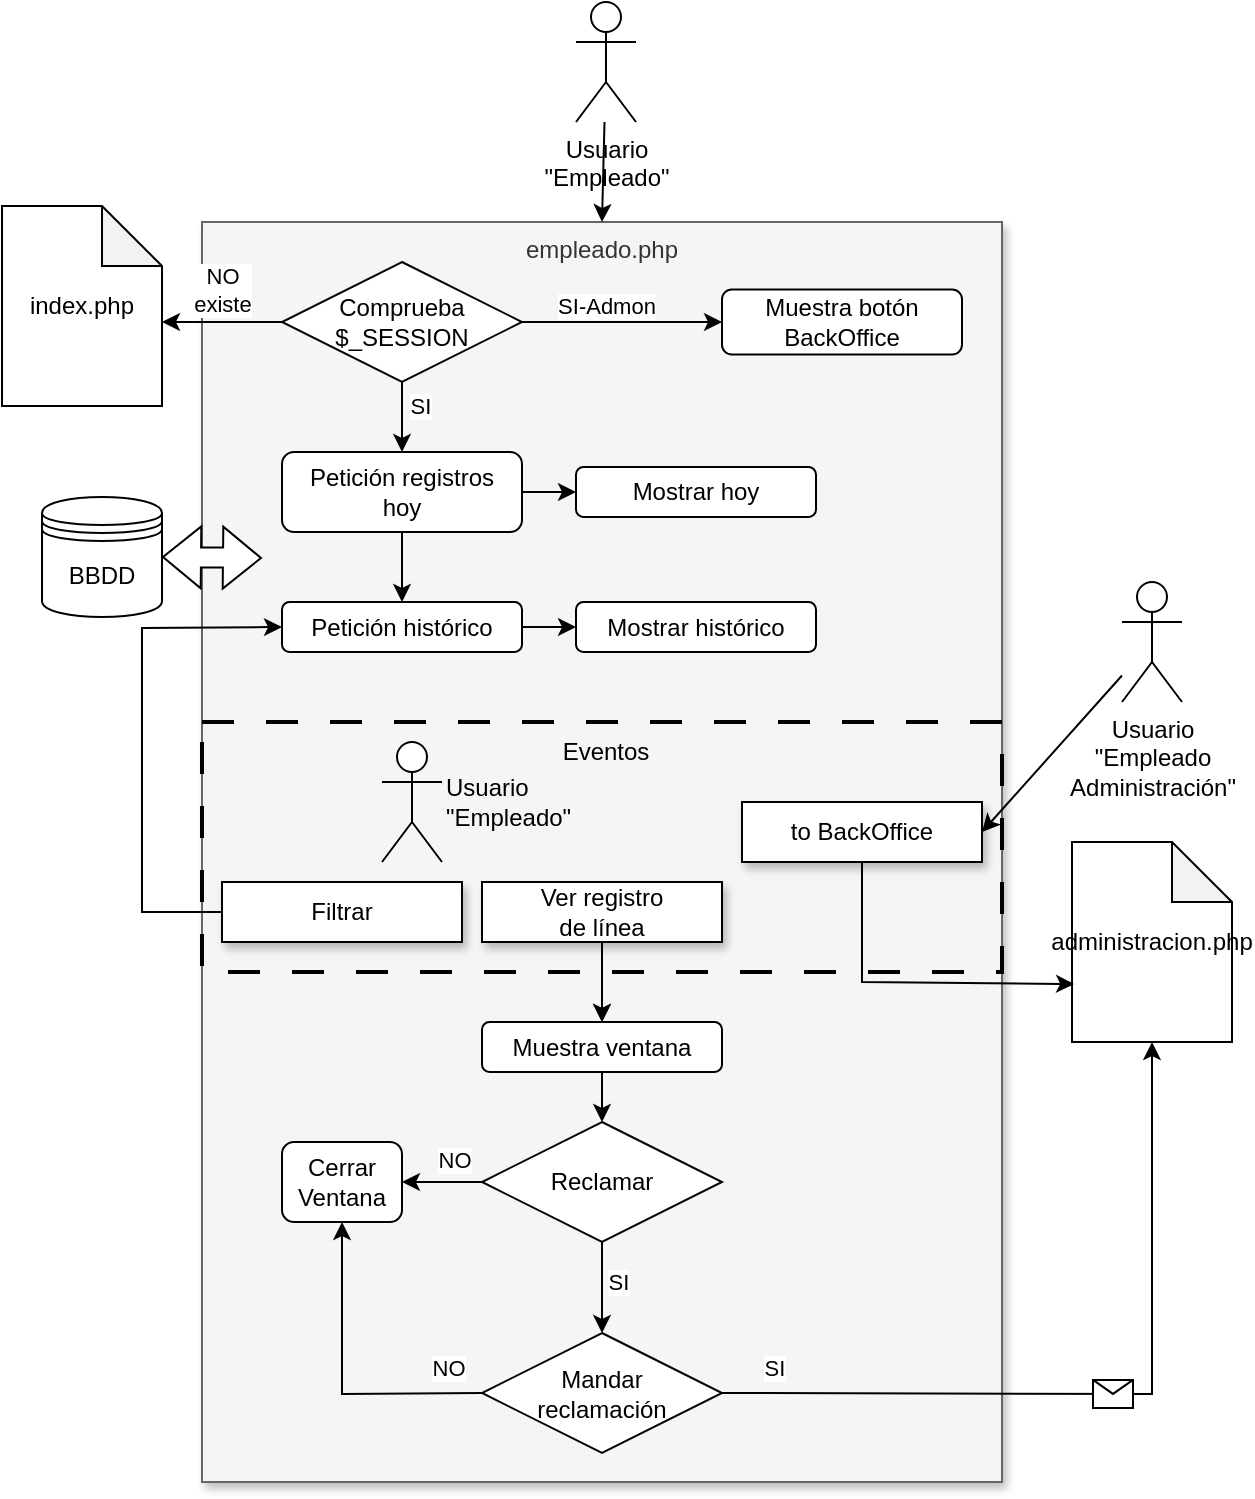 <mxfile version="26.1.0">
  <diagram name="Página-1" id="NNLzbwMNJ9crx5YOQqln">
    <mxGraphModel dx="1394" dy="744" grid="1" gridSize="10" guides="1" tooltips="1" connect="1" arrows="1" fold="1" page="1" pageScale="1" pageWidth="827" pageHeight="1169" math="0" shadow="0">
      <root>
        <mxCell id="0" />
        <mxCell id="1" parent="0" />
        <mxCell id="Lp8KJfEKuTA1DhdcgpUj-1" value="Usuario&lt;div&gt;&quot;Empleado&quot;&lt;/div&gt;" style="shape=umlActor;verticalLabelPosition=bottom;verticalAlign=top;html=1;outlineConnect=0;" parent="1" vertex="1">
          <mxGeometry x="307" y="10" width="30" height="60" as="geometry" />
        </mxCell>
        <mxCell id="Lp8KJfEKuTA1DhdcgpUj-5" value="empleado.php" style="rounded=0;whiteSpace=wrap;html=1;verticalAlign=top;fillColor=#f5f5f5;fontColor=#333333;strokeColor=#666666;shadow=1;" parent="1" vertex="1">
          <mxGeometry x="120" y="120" width="400" height="630" as="geometry" />
        </mxCell>
        <mxCell id="KOmgRIGbEligCwqe8Mq_-38" value="" style="edgeStyle=orthogonalEdgeStyle;rounded=0;orthogonalLoop=1;jettySize=auto;html=1;" edge="1" parent="1" source="KOmgRIGbEligCwqe8Mq_-9" target="KOmgRIGbEligCwqe8Mq_-37">
          <mxGeometry relative="1" as="geometry" />
        </mxCell>
        <mxCell id="KOmgRIGbEligCwqe8Mq_-9" value="" style="rounded=0;whiteSpace=wrap;html=1;fillColor=none;dashed=1;dashPattern=8 8;strokeWidth=2;" vertex="1" parent="1">
          <mxGeometry x="120" y="370" width="400" height="125" as="geometry" />
        </mxCell>
        <mxCell id="Lp8KJfEKuTA1DhdcgpUj-13" value="index.php" style="shape=note;whiteSpace=wrap;html=1;backgroundOutline=1;darkOpacity=0.05;" parent="1" vertex="1">
          <mxGeometry x="20" y="112" width="80" height="100" as="geometry" />
        </mxCell>
        <mxCell id="zxKE95URGm0AIfu3IPX2-5" value="" style="endArrow=classic;html=1;rounded=0;entryX=0.5;entryY=0;entryDx=0;entryDy=0;" parent="1" source="Lp8KJfEKuTA1DhdcgpUj-1" target="Lp8KJfEKuTA1DhdcgpUj-5" edge="1">
          <mxGeometry width="50" height="50" relative="1" as="geometry">
            <mxPoint x="280" y="90" as="sourcePoint" />
            <mxPoint x="440" y="260" as="targetPoint" />
          </mxGeometry>
        </mxCell>
        <mxCell id="zxKE95URGm0AIfu3IPX2-16" value="to BackOffice" style="rounded=0;whiteSpace=wrap;html=1;shadow=1;" parent="1" vertex="1">
          <mxGeometry x="390" y="410" width="120" height="30" as="geometry" />
        </mxCell>
        <mxCell id="zxKE95URGm0AIfu3IPX2-20" value="Comprueba&lt;div&gt;$_SESSION&lt;/div&gt;" style="rhombus;whiteSpace=wrap;html=1;" parent="1" vertex="1">
          <mxGeometry x="160" y="140" width="120" height="60" as="geometry" />
        </mxCell>
        <mxCell id="bOYzSCw_0zXklVOC02N9-3" value="Muestra botón&lt;div&gt;BackOffice&lt;/div&gt;" style="rounded=1;whiteSpace=wrap;html=1;" parent="1" vertex="1">
          <mxGeometry x="380" y="153.75" width="120" height="32.5" as="geometry" />
        </mxCell>
        <mxCell id="bOYzSCw_0zXklVOC02N9-60" value="Usuario&lt;div&gt;&quot;Empleado&lt;/div&gt;&lt;div&gt;Administración&quot;&lt;/div&gt;" style="shape=umlActor;verticalLabelPosition=bottom;verticalAlign=top;html=1;outlineConnect=0;" parent="1" vertex="1">
          <mxGeometry x="580" y="300" width="30" height="60" as="geometry" />
        </mxCell>
        <mxCell id="bOYzSCw_0zXklVOC02N9-62" value="administracion.php" style="shape=note;whiteSpace=wrap;html=1;backgroundOutline=1;darkOpacity=0.05;" parent="1" vertex="1">
          <mxGeometry x="555" y="430" width="80" height="100" as="geometry" />
        </mxCell>
        <mxCell id="KOmgRIGbEligCwqe8Mq_-1" value="Petición registros&lt;div&gt;hoy&lt;/div&gt;" style="rounded=1;whiteSpace=wrap;html=1;" vertex="1" parent="1">
          <mxGeometry x="160" y="235" width="120" height="40" as="geometry" />
        </mxCell>
        <mxCell id="KOmgRIGbEligCwqe8Mq_-2" value="Mostrar hoy" style="rounded=1;whiteSpace=wrap;html=1;" vertex="1" parent="1">
          <mxGeometry x="307" y="242.5" width="120" height="25" as="geometry" />
        </mxCell>
        <mxCell id="KOmgRIGbEligCwqe8Mq_-3" value="Petición histórico" style="rounded=1;whiteSpace=wrap;html=1;" vertex="1" parent="1">
          <mxGeometry x="160" y="310" width="120" height="25" as="geometry" />
        </mxCell>
        <mxCell id="KOmgRIGbEligCwqe8Mq_-4" value="Mostrar histórico" style="rounded=1;whiteSpace=wrap;html=1;" vertex="1" parent="1">
          <mxGeometry x="307" y="310" width="120" height="25" as="geometry" />
        </mxCell>
        <mxCell id="KOmgRIGbEligCwqe8Mq_-5" value="Filtrar" style="rounded=0;whiteSpace=wrap;html=1;shadow=1;" vertex="1" parent="1">
          <mxGeometry x="130" y="450" width="120" height="30" as="geometry" />
        </mxCell>
        <mxCell id="KOmgRIGbEligCwqe8Mq_-6" value="Ver registro&lt;div&gt;de línea&lt;/div&gt;" style="rounded=0;whiteSpace=wrap;html=1;shadow=1;" vertex="1" parent="1">
          <mxGeometry x="260" y="450" width="120" height="30" as="geometry" />
        </mxCell>
        <mxCell id="KOmgRIGbEligCwqe8Mq_-8" value="Eventos" style="text;html=1;align=center;verticalAlign=middle;whiteSpace=wrap;rounded=0;" vertex="1" parent="1">
          <mxGeometry x="292" y="370" width="60" height="30" as="geometry" />
        </mxCell>
        <mxCell id="KOmgRIGbEligCwqe8Mq_-10" value="" style="endArrow=classic;html=1;rounded=0;entryX=1;entryY=0.5;entryDx=0;entryDy=0;" edge="1" parent="1" source="bOYzSCw_0zXklVOC02N9-60" target="zxKE95URGm0AIfu3IPX2-16">
          <mxGeometry width="50" height="50" relative="1" as="geometry">
            <mxPoint x="390" y="310" as="sourcePoint" />
            <mxPoint x="520" y="424" as="targetPoint" />
          </mxGeometry>
        </mxCell>
        <mxCell id="KOmgRIGbEligCwqe8Mq_-12" value="" style="endArrow=classic;html=1;rounded=0;exitX=0;exitY=0.5;exitDx=0;exitDy=0;entryX=0;entryY=0.5;entryDx=0;entryDy=0;" edge="1" parent="1" source="KOmgRIGbEligCwqe8Mq_-5" target="KOmgRIGbEligCwqe8Mq_-3">
          <mxGeometry width="50" height="50" relative="1" as="geometry">
            <mxPoint x="390" y="510" as="sourcePoint" />
            <mxPoint x="440" y="460" as="targetPoint" />
            <Array as="points">
              <mxPoint x="90" y="465" />
              <mxPoint x="90" y="323" />
            </Array>
          </mxGeometry>
        </mxCell>
        <mxCell id="KOmgRIGbEligCwqe8Mq_-13" value="" style="endArrow=classic;html=1;rounded=0;exitX=0.5;exitY=1;exitDx=0;exitDy=0;entryX=0.5;entryY=0;entryDx=0;entryDy=0;" edge="1" parent="1" source="zxKE95URGm0AIfu3IPX2-20" target="KOmgRIGbEligCwqe8Mq_-1">
          <mxGeometry width="50" height="50" relative="1" as="geometry">
            <mxPoint x="390" y="510" as="sourcePoint" />
            <mxPoint x="440" y="460" as="targetPoint" />
          </mxGeometry>
        </mxCell>
        <mxCell id="KOmgRIGbEligCwqe8Mq_-42" value="SI" style="edgeLabel;html=1;align=center;verticalAlign=middle;resizable=0;points=[];" vertex="1" connectable="0" parent="KOmgRIGbEligCwqe8Mq_-13">
          <mxGeometry x="-0.314" relative="1" as="geometry">
            <mxPoint x="9" as="offset" />
          </mxGeometry>
        </mxCell>
        <mxCell id="KOmgRIGbEligCwqe8Mq_-14" value="" style="endArrow=classic;html=1;rounded=0;exitX=0.5;exitY=1;exitDx=0;exitDy=0;entryX=0.5;entryY=0;entryDx=0;entryDy=0;" edge="1" parent="1" source="KOmgRIGbEligCwqe8Mq_-1" target="KOmgRIGbEligCwqe8Mq_-3">
          <mxGeometry width="50" height="50" relative="1" as="geometry">
            <mxPoint x="390" y="510" as="sourcePoint" />
            <mxPoint x="440" y="460" as="targetPoint" />
          </mxGeometry>
        </mxCell>
        <mxCell id="KOmgRIGbEligCwqe8Mq_-15" value="" style="endArrow=classic;html=1;rounded=0;exitX=1;exitY=0.5;exitDx=0;exitDy=0;entryX=0;entryY=0.5;entryDx=0;entryDy=0;" edge="1" parent="1" source="KOmgRIGbEligCwqe8Mq_-3" target="KOmgRIGbEligCwqe8Mq_-4">
          <mxGeometry width="50" height="50" relative="1" as="geometry">
            <mxPoint x="390" y="510" as="sourcePoint" />
            <mxPoint x="440" y="460" as="targetPoint" />
          </mxGeometry>
        </mxCell>
        <mxCell id="KOmgRIGbEligCwqe8Mq_-16" value="" style="endArrow=classic;html=1;rounded=0;exitX=1;exitY=0.5;exitDx=0;exitDy=0;entryX=0;entryY=0.5;entryDx=0;entryDy=0;" edge="1" parent="1" source="KOmgRIGbEligCwqe8Mq_-1" target="KOmgRIGbEligCwqe8Mq_-2">
          <mxGeometry width="50" height="50" relative="1" as="geometry">
            <mxPoint x="390" y="510" as="sourcePoint" />
            <mxPoint x="440" y="460" as="targetPoint" />
          </mxGeometry>
        </mxCell>
        <mxCell id="KOmgRIGbEligCwqe8Mq_-22" value="Mandar&lt;div&gt;reclamación&lt;/div&gt;" style="rhombus;whiteSpace=wrap;html=1;" vertex="1" parent="1">
          <mxGeometry x="260" y="675.5" width="120" height="60" as="geometry" />
        </mxCell>
        <mxCell id="KOmgRIGbEligCwqe8Mq_-24" value="Reclamar" style="rhombus;whiteSpace=wrap;html=1;" vertex="1" parent="1">
          <mxGeometry x="260" y="570" width="120" height="60" as="geometry" />
        </mxCell>
        <mxCell id="KOmgRIGbEligCwqe8Mq_-26" value="" style="endArrow=classic;html=1;rounded=0;entryX=0.5;entryY=1;entryDx=0;entryDy=0;entryPerimeter=0;exitX=1;exitY=0.5;exitDx=0;exitDy=0;" edge="1" parent="1" source="KOmgRIGbEligCwqe8Mq_-22" target="bOYzSCw_0zXklVOC02N9-62">
          <mxGeometry relative="1" as="geometry">
            <mxPoint x="380" y="659.5" as="sourcePoint" />
            <mxPoint x="480" y="659.5" as="targetPoint" />
            <Array as="points">
              <mxPoint x="595" y="706" />
            </Array>
          </mxGeometry>
        </mxCell>
        <mxCell id="KOmgRIGbEligCwqe8Mq_-27" value="" style="shape=message;html=1;outlineConnect=0;" vertex="1" parent="KOmgRIGbEligCwqe8Mq_-26">
          <mxGeometry width="20" height="14" relative="1" as="geometry">
            <mxPoint x="-10" y="-7" as="offset" />
          </mxGeometry>
        </mxCell>
        <mxCell id="KOmgRIGbEligCwqe8Mq_-46" value="SI" style="edgeLabel;html=1;align=center;verticalAlign=middle;resizable=0;points=[];" vertex="1" connectable="0" parent="KOmgRIGbEligCwqe8Mq_-26">
          <mxGeometry x="-0.867" relative="1" as="geometry">
            <mxPoint y="-13" as="offset" />
          </mxGeometry>
        </mxCell>
        <mxCell id="KOmgRIGbEligCwqe8Mq_-28" value="" style="endArrow=classic;html=1;rounded=0;entryX=0.013;entryY=0.71;entryDx=0;entryDy=0;entryPerimeter=0;exitX=0.5;exitY=1;exitDx=0;exitDy=0;" edge="1" parent="1" source="zxKE95URGm0AIfu3IPX2-16" target="bOYzSCw_0zXklVOC02N9-62">
          <mxGeometry width="50" height="50" relative="1" as="geometry">
            <mxPoint x="390" y="510" as="sourcePoint" />
            <mxPoint x="440" y="460" as="targetPoint" />
            <Array as="points">
              <mxPoint x="450" y="500" />
            </Array>
          </mxGeometry>
        </mxCell>
        <mxCell id="KOmgRIGbEligCwqe8Mq_-29" value="" style="endArrow=classic;html=1;rounded=0;exitX=0.5;exitY=1;exitDx=0;exitDy=0;entryX=0.5;entryY=0;entryDx=0;entryDy=0;" edge="1" parent="1" source="KOmgRIGbEligCwqe8Mq_-6" target="KOmgRIGbEligCwqe8Mq_-37">
          <mxGeometry width="50" height="50" relative="1" as="geometry">
            <mxPoint x="390" y="510" as="sourcePoint" />
            <mxPoint x="440" y="460" as="targetPoint" />
          </mxGeometry>
        </mxCell>
        <mxCell id="KOmgRIGbEligCwqe8Mq_-30" value="" style="endArrow=classic;html=1;rounded=0;exitX=0.5;exitY=1;exitDx=0;exitDy=0;entryX=0.5;entryY=0;entryDx=0;entryDy=0;" edge="1" parent="1" source="KOmgRIGbEligCwqe8Mq_-24" target="KOmgRIGbEligCwqe8Mq_-22">
          <mxGeometry width="50" height="50" relative="1" as="geometry">
            <mxPoint x="390" y="510" as="sourcePoint" />
            <mxPoint x="440" y="460" as="targetPoint" />
          </mxGeometry>
        </mxCell>
        <mxCell id="KOmgRIGbEligCwqe8Mq_-45" value="SI" style="edgeLabel;html=1;align=center;verticalAlign=middle;resizable=0;points=[];" vertex="1" connectable="0" parent="KOmgRIGbEligCwqe8Mq_-30">
          <mxGeometry x="-0.033" y="2" relative="1" as="geometry">
            <mxPoint x="6" y="-2" as="offset" />
          </mxGeometry>
        </mxCell>
        <mxCell id="KOmgRIGbEligCwqe8Mq_-31" value="Cerrar&lt;div&gt;Ventana&lt;/div&gt;" style="rounded=1;whiteSpace=wrap;html=1;" vertex="1" parent="1">
          <mxGeometry x="160" y="580" width="60" height="40" as="geometry" />
        </mxCell>
        <mxCell id="KOmgRIGbEligCwqe8Mq_-32" value="" style="endArrow=classic;html=1;rounded=0;exitX=0;exitY=0.5;exitDx=0;exitDy=0;entryX=1;entryY=0.5;entryDx=0;entryDy=0;" edge="1" parent="1" source="KOmgRIGbEligCwqe8Mq_-24" target="KOmgRIGbEligCwqe8Mq_-31">
          <mxGeometry width="50" height="50" relative="1" as="geometry">
            <mxPoint x="390" y="510" as="sourcePoint" />
            <mxPoint x="440" y="460" as="targetPoint" />
          </mxGeometry>
        </mxCell>
        <mxCell id="KOmgRIGbEligCwqe8Mq_-43" value="NO" style="edgeLabel;html=1;align=center;verticalAlign=middle;resizable=0;points=[];" vertex="1" connectable="0" parent="KOmgRIGbEligCwqe8Mq_-32">
          <mxGeometry x="-0.45" y="3" relative="1" as="geometry">
            <mxPoint x="-3" y="-14" as="offset" />
          </mxGeometry>
        </mxCell>
        <mxCell id="KOmgRIGbEligCwqe8Mq_-33" value="" style="endArrow=classic;html=1;rounded=0;exitX=0;exitY=0.5;exitDx=0;exitDy=0;entryX=0.5;entryY=1;entryDx=0;entryDy=0;" edge="1" parent="1" source="KOmgRIGbEligCwqe8Mq_-22" target="KOmgRIGbEligCwqe8Mq_-31">
          <mxGeometry width="50" height="50" relative="1" as="geometry">
            <mxPoint x="390" y="510" as="sourcePoint" />
            <mxPoint x="440" y="460" as="targetPoint" />
            <Array as="points">
              <mxPoint x="190" y="706" />
            </Array>
          </mxGeometry>
        </mxCell>
        <mxCell id="KOmgRIGbEligCwqe8Mq_-44" value="NO" style="edgeLabel;html=1;align=center;verticalAlign=middle;resizable=0;points=[];" vertex="1" connectable="0" parent="KOmgRIGbEligCwqe8Mq_-33">
          <mxGeometry x="-0.782" relative="1" as="geometry">
            <mxPoint y="-13" as="offset" />
          </mxGeometry>
        </mxCell>
        <mxCell id="KOmgRIGbEligCwqe8Mq_-34" value="" style="endArrow=classic;html=1;rounded=0;entryX=1;entryY=0.58;entryDx=0;entryDy=0;entryPerimeter=0;exitX=0;exitY=0.5;exitDx=0;exitDy=0;" edge="1" parent="1" source="zxKE95URGm0AIfu3IPX2-20" target="Lp8KJfEKuTA1DhdcgpUj-13">
          <mxGeometry width="50" height="50" relative="1" as="geometry">
            <mxPoint x="390" y="510" as="sourcePoint" />
            <mxPoint x="440" y="460" as="targetPoint" />
          </mxGeometry>
        </mxCell>
        <mxCell id="KOmgRIGbEligCwqe8Mq_-40" value="NO&lt;div&gt;existe&lt;/div&gt;" style="edgeLabel;html=1;align=center;verticalAlign=middle;resizable=0;points=[];" vertex="1" connectable="0" parent="KOmgRIGbEligCwqe8Mq_-34">
          <mxGeometry x="-0.1" y="1" relative="1" as="geometry">
            <mxPoint x="-3" y="-17" as="offset" />
          </mxGeometry>
        </mxCell>
        <mxCell id="KOmgRIGbEligCwqe8Mq_-35" value="" style="endArrow=classic;html=1;rounded=0;entryX=0;entryY=0.5;entryDx=0;entryDy=0;exitX=1;exitY=0.5;exitDx=0;exitDy=0;" edge="1" parent="1" source="zxKE95URGm0AIfu3IPX2-20" target="bOYzSCw_0zXklVOC02N9-3">
          <mxGeometry width="50" height="50" relative="1" as="geometry">
            <mxPoint x="390" y="510" as="sourcePoint" />
            <mxPoint x="440" y="460" as="targetPoint" />
          </mxGeometry>
        </mxCell>
        <mxCell id="KOmgRIGbEligCwqe8Mq_-41" value="SI-Admon" style="edgeLabel;html=1;align=center;verticalAlign=middle;resizable=0;points=[];" vertex="1" connectable="0" parent="KOmgRIGbEligCwqe8Mq_-35">
          <mxGeometry x="-0.28" y="-1" relative="1" as="geometry">
            <mxPoint x="6" y="-9" as="offset" />
          </mxGeometry>
        </mxCell>
        <mxCell id="KOmgRIGbEligCwqe8Mq_-36" value="Usuario&lt;div&gt;&quot;Empleado&quot;&lt;/div&gt;" style="shape=umlActor;verticalLabelPosition=middle;verticalAlign=middle;html=1;outlineConnect=0;labelPosition=right;align=left;" vertex="1" parent="1">
          <mxGeometry x="210" y="380" width="30" height="60" as="geometry" />
        </mxCell>
        <mxCell id="KOmgRIGbEligCwqe8Mq_-37" value="Muestra ventana" style="rounded=1;whiteSpace=wrap;html=1;" vertex="1" parent="1">
          <mxGeometry x="260" y="520" width="120" height="25" as="geometry" />
        </mxCell>
        <mxCell id="KOmgRIGbEligCwqe8Mq_-39" value="" style="endArrow=classic;html=1;rounded=0;exitX=0.5;exitY=1;exitDx=0;exitDy=0;entryX=0.5;entryY=0;entryDx=0;entryDy=0;" edge="1" parent="1" source="KOmgRIGbEligCwqe8Mq_-37" target="KOmgRIGbEligCwqe8Mq_-24">
          <mxGeometry width="50" height="50" relative="1" as="geometry">
            <mxPoint x="330" y="490" as="sourcePoint" />
            <mxPoint x="330" y="530" as="targetPoint" />
          </mxGeometry>
        </mxCell>
        <mxCell id="KOmgRIGbEligCwqe8Mq_-47" value="BBDD" style="shape=datastore;whiteSpace=wrap;html=1;" vertex="1" parent="1">
          <mxGeometry x="40" y="257.5" width="60" height="60" as="geometry" />
        </mxCell>
        <mxCell id="KOmgRIGbEligCwqe8Mq_-48" value="" style="shape=flexArrow;endArrow=classic;startArrow=classic;html=1;rounded=0;exitX=1;exitY=0.5;exitDx=0;exitDy=0;fillColor=default;" edge="1" parent="1" source="KOmgRIGbEligCwqe8Mq_-47">
          <mxGeometry width="100" height="100" relative="1" as="geometry">
            <mxPoint x="360" y="430" as="sourcePoint" />
            <mxPoint x="150" y="288" as="targetPoint" />
          </mxGeometry>
        </mxCell>
      </root>
    </mxGraphModel>
  </diagram>
</mxfile>
